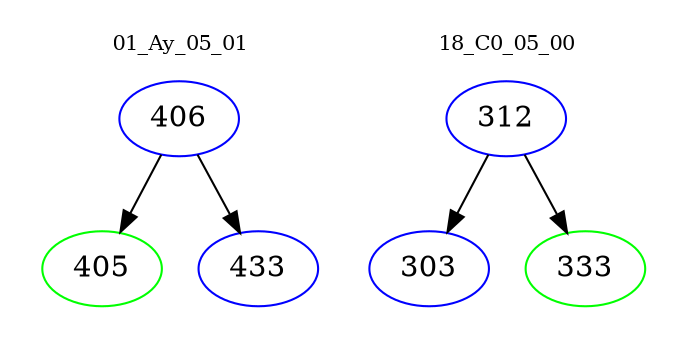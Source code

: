 digraph{
subgraph cluster_0 {
color = white
label = "01_Ay_05_01";
fontsize=10;
T0_406 [label="406", color="blue"]
T0_406 -> T0_405 [color="black"]
T0_405 [label="405", color="green"]
T0_406 -> T0_433 [color="black"]
T0_433 [label="433", color="blue"]
}
subgraph cluster_1 {
color = white
label = "18_C0_05_00";
fontsize=10;
T1_312 [label="312", color="blue"]
T1_312 -> T1_303 [color="black"]
T1_303 [label="303", color="blue"]
T1_312 -> T1_333 [color="black"]
T1_333 [label="333", color="green"]
}
}
